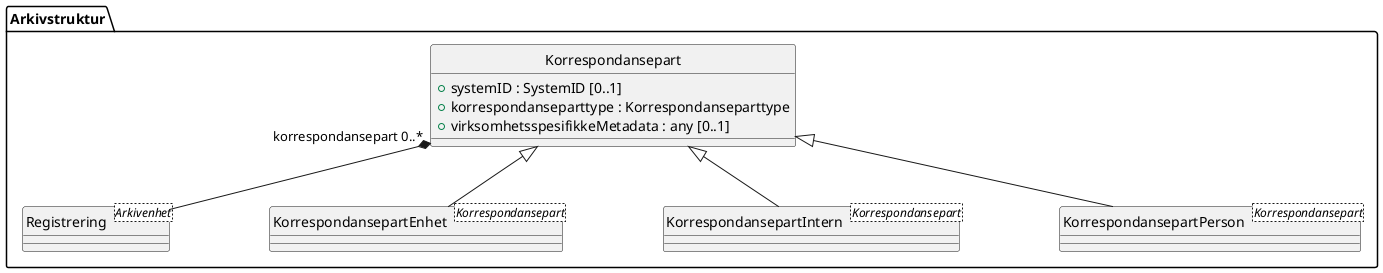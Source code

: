 @startuml
skinparam nodesep 100
hide circle
class Arkivstruktur.Korrespondansepart {
  +systemID : SystemID [0..1]
  +korrespondanseparttype : Korrespondanseparttype
  +virksomhetsspesifikkeMetadata : any [0..1]
}
class Arkivstruktur.Registrering <Arkivenhet> {
}
Arkivstruktur.Korrespondansepart "korrespondansepart 0..*" *-- Arkivstruktur.Registrering
class Arkivstruktur.KorrespondansepartEnhet <Korrespondansepart> {
}
Arkivstruktur.Korrespondansepart <|-- Arkivstruktur.KorrespondansepartEnhet
class Arkivstruktur.KorrespondansepartIntern <Korrespondansepart> {
}
Arkivstruktur.Korrespondansepart <|-- Arkivstruktur.KorrespondansepartIntern
class Arkivstruktur.KorrespondansepartPerson <Korrespondansepart> {
}
Arkivstruktur.Korrespondansepart <|-- Arkivstruktur.KorrespondansepartPerson
@enduml
